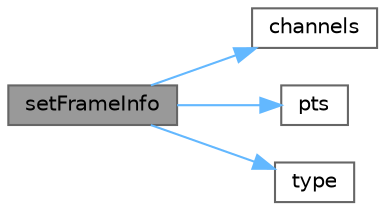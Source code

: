 digraph "setFrameInfo"
{
 // LATEX_PDF_SIZE
  bgcolor="transparent";
  edge [fontname=Helvetica,fontsize=10,labelfontname=Helvetica,labelfontsize=10];
  node [fontname=Helvetica,fontsize=10,shape=box,height=0.2,width=0.4];
  rankdir="LR";
  Node1 [id="Node000001",label="setFrameInfo",height=0.2,width=0.4,color="gray40", fillcolor="grey60", style="filled", fontcolor="black",tooltip="设置帧信息"];
  Node1 -> Node2 [id="edge1_Node000001_Node000002",color="steelblue1",style="solid",tooltip=" "];
  Node2 [id="Node000002",label="channels",height=0.2,width=0.4,color="grey40", fillcolor="white", style="filled",URL="$class_p_c_m_frame.html#a43a00850aaae6c43c843905de7a7747d",tooltip="获取声道数"];
  Node1 -> Node3 [id="edge2_Node000001_Node000003",color="steelblue1",style="solid",tooltip=" "];
  Node3 [id="Node000003",label="pts",height=0.2,width=0.4,color="grey40", fillcolor="white", style="filled",URL="$class_p_c_m_frame.html#a00b3843f70084cb17b810c0c0453c85d",tooltip="获取时间戳"];
  Node1 -> Node4 [id="edge3_Node000001_Node000004",color="steelblue1",style="solid",tooltip=" "];
  Node4 [id="Node000004",label="type",height=0.2,width=0.4,color="grey40", fillcolor="white", style="filled",URL="$class_p_c_m_frame.html#adfa746870a1972173197173b6c97492c",tooltip="获取帧类型"];
}
